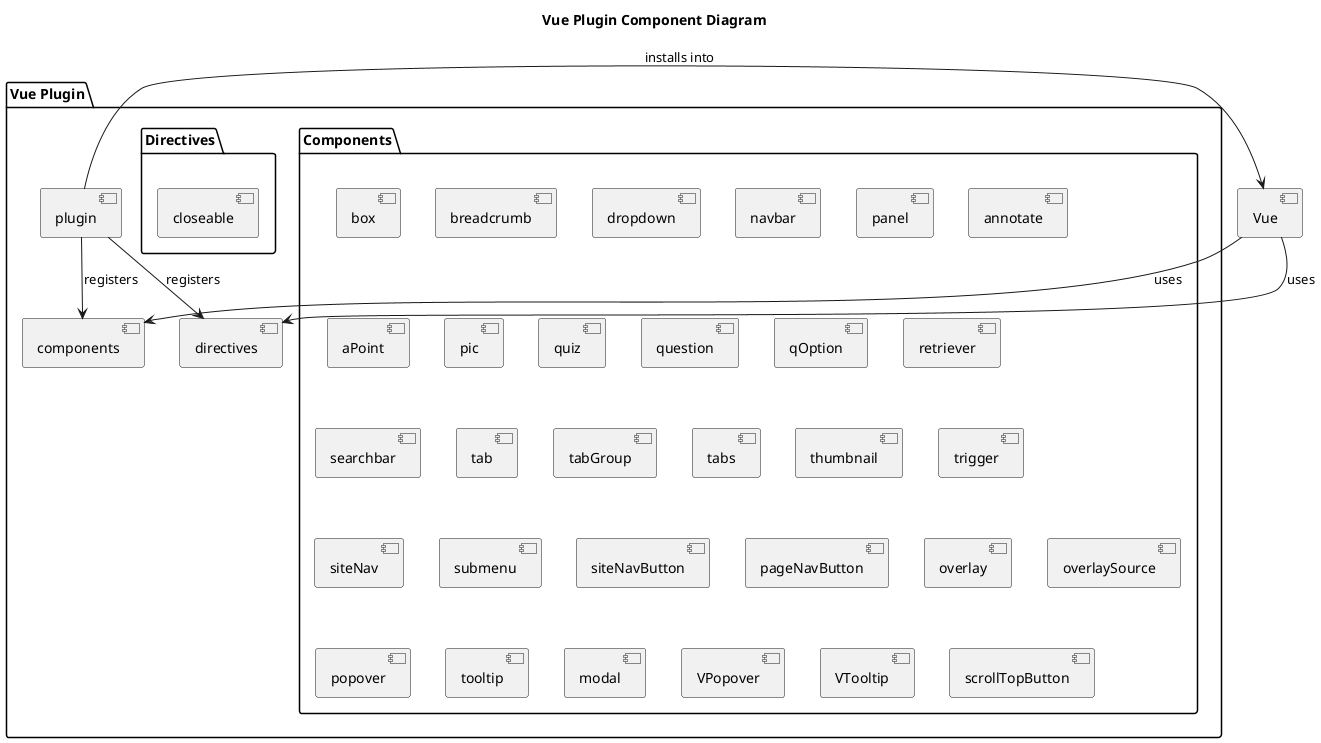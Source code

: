 @startuml
title Vue Plugin Component Diagram

package "Vue Plugin" {
  [plugin] --> [components] : registers
  [plugin] --> [directives] : registers

  package "Components" {
    [box]
    [breadcrumb]
    [dropdown]
    [navbar]
    [panel]
    [annotate]
    [aPoint]
    [pic]
    [quiz]
    [question]
    [qOption]
    [retriever]
    [searchbar]
    [tab]
    [tabGroup]
    [tabs]
    [thumbnail]
    [trigger]
    [siteNav]
    [submenu]
    [siteNavButton]
    [pageNavButton]
    [overlay]
    [overlaySource]
    [popover]
    [tooltip]
    [modal]
    [VPopover]
    [VTooltip]
    [scrollTopButton]
  }

  package "Directives" {
    [closeable]
  }
}

[plugin] --> [Vue] : installs into
[Vue] --> [components] : uses
[Vue] --> [directives] : uses

@enduml


